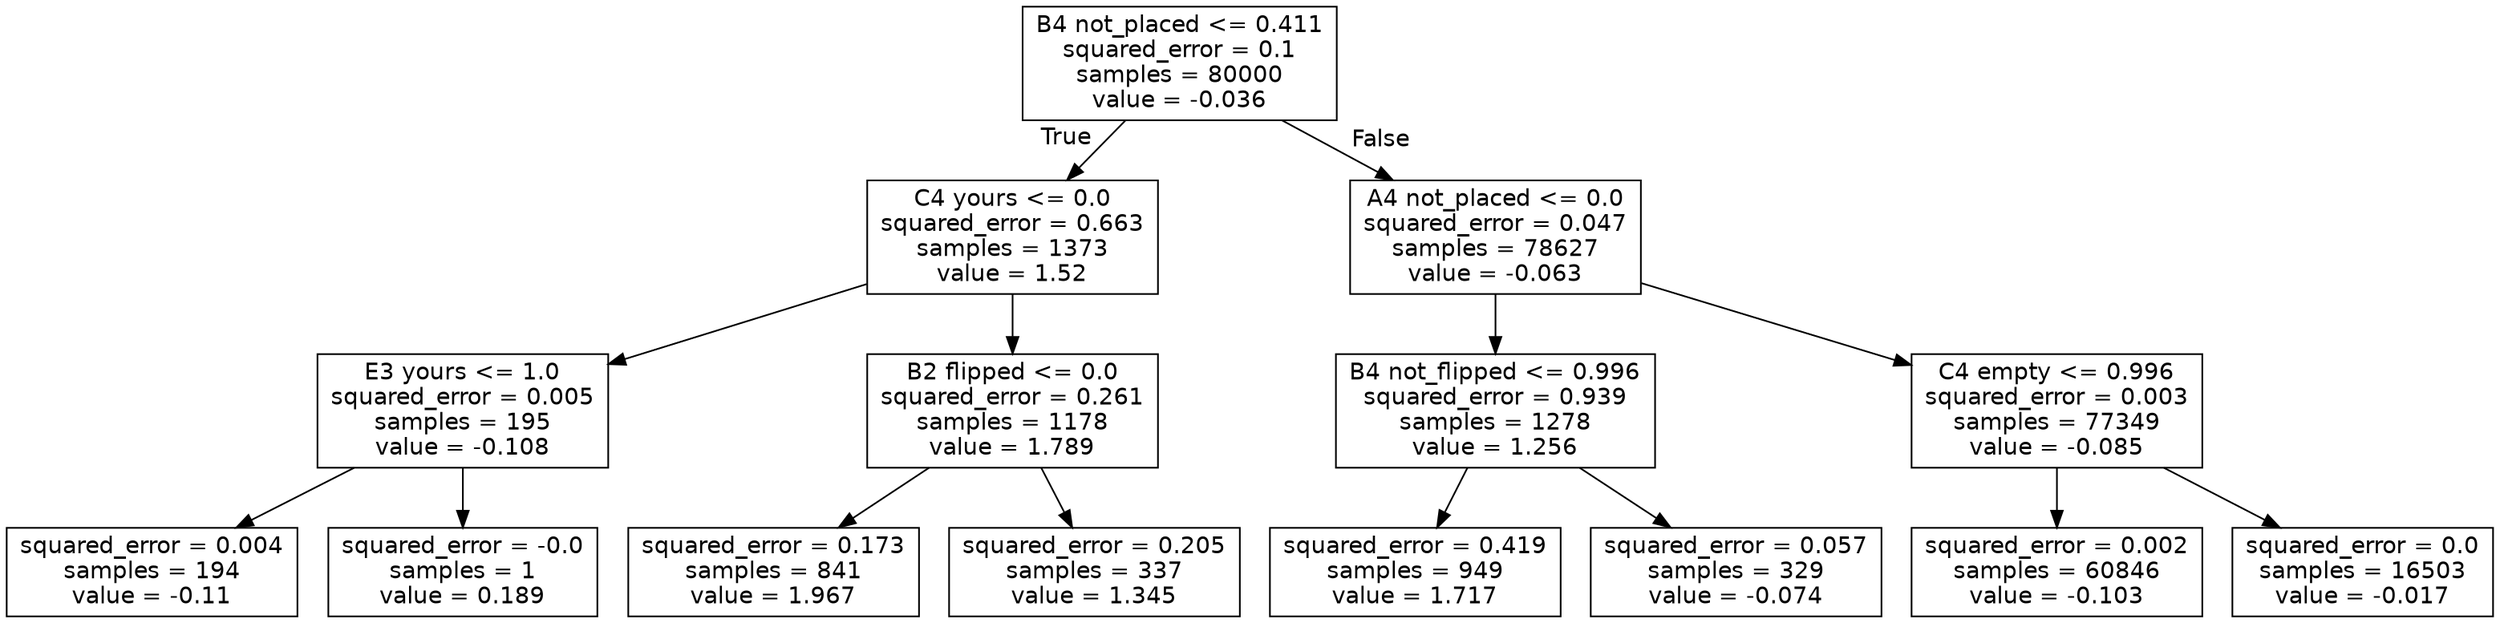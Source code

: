 digraph Tree {
node [shape=box, fontname="helvetica"] ;
edge [fontname="helvetica"] ;
0 [label="B4 not_placed <= 0.411\nsquared_error = 0.1\nsamples = 80000\nvalue = -0.036"] ;
1 [label="C4 yours <= 0.0\nsquared_error = 0.663\nsamples = 1373\nvalue = 1.52"] ;
0 -> 1 [labeldistance=2.5, labelangle=45, headlabel="True"] ;
2 [label="E3 yours <= 1.0\nsquared_error = 0.005\nsamples = 195\nvalue = -0.108"] ;
1 -> 2 ;
3 [label="squared_error = 0.004\nsamples = 194\nvalue = -0.11"] ;
2 -> 3 ;
4 [label="squared_error = -0.0\nsamples = 1\nvalue = 0.189"] ;
2 -> 4 ;
5 [label="B2 flipped <= 0.0\nsquared_error = 0.261\nsamples = 1178\nvalue = 1.789"] ;
1 -> 5 ;
6 [label="squared_error = 0.173\nsamples = 841\nvalue = 1.967"] ;
5 -> 6 ;
7 [label="squared_error = 0.205\nsamples = 337\nvalue = 1.345"] ;
5 -> 7 ;
8 [label="A4 not_placed <= 0.0\nsquared_error = 0.047\nsamples = 78627\nvalue = -0.063"] ;
0 -> 8 [labeldistance=2.5, labelangle=-45, headlabel="False"] ;
9 [label="B4 not_flipped <= 0.996\nsquared_error = 0.939\nsamples = 1278\nvalue = 1.256"] ;
8 -> 9 ;
10 [label="squared_error = 0.419\nsamples = 949\nvalue = 1.717"] ;
9 -> 10 ;
11 [label="squared_error = 0.057\nsamples = 329\nvalue = -0.074"] ;
9 -> 11 ;
12 [label="C4 empty <= 0.996\nsquared_error = 0.003\nsamples = 77349\nvalue = -0.085"] ;
8 -> 12 ;
13 [label="squared_error = 0.002\nsamples = 60846\nvalue = -0.103"] ;
12 -> 13 ;
14 [label="squared_error = 0.0\nsamples = 16503\nvalue = -0.017"] ;
12 -> 14 ;
}
